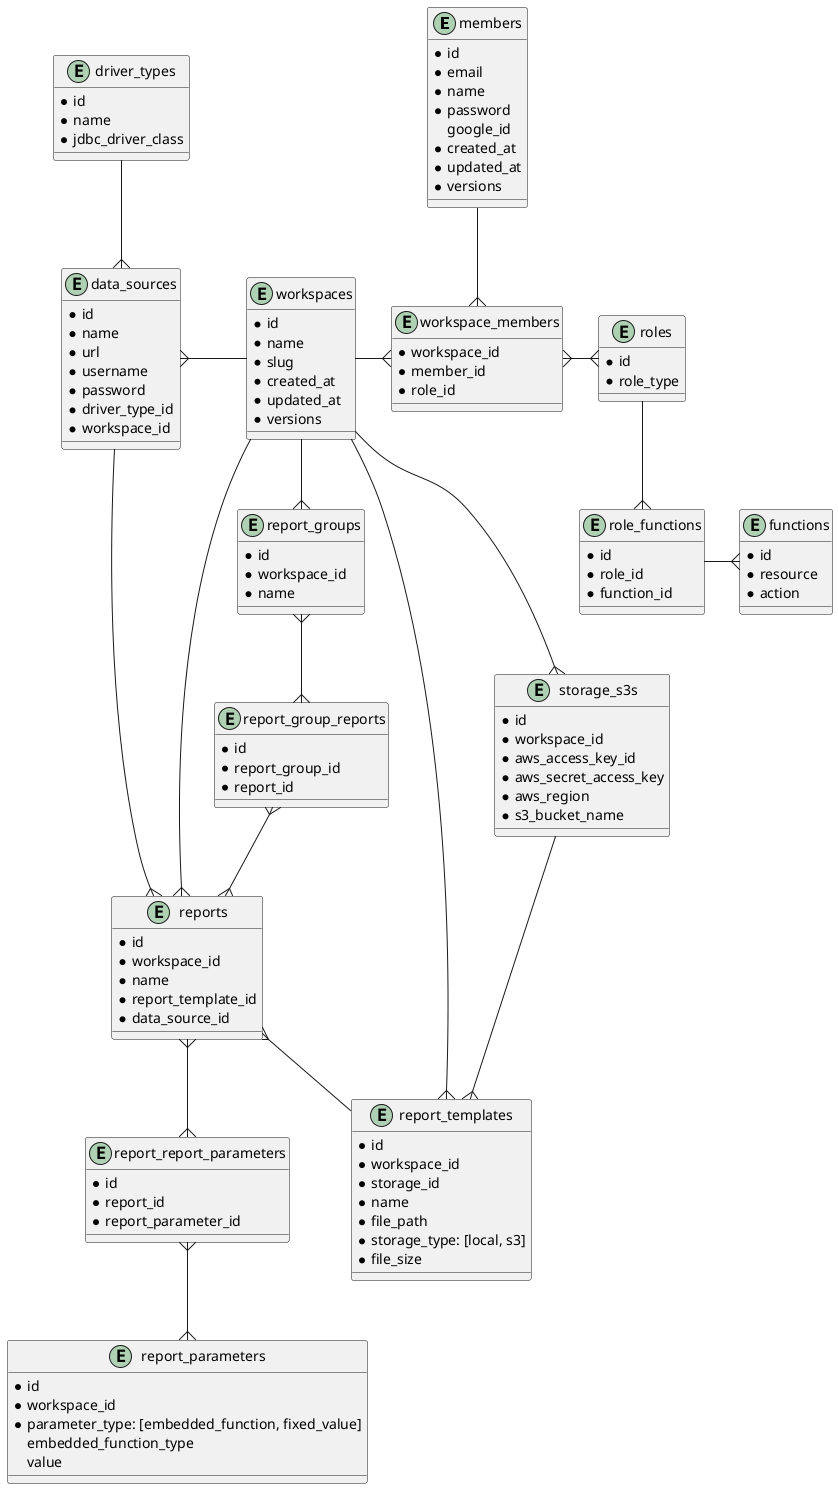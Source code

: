 @startuml

entity members {
  * id
  * email
  * name
  * password
    google_id
  * created_at
  * updated_at
  * versions
}

entity workspaces {
  * id
  * name
  * slug
  * created_at
  * updated_at
  * versions
}

entity workspace_members {
  * workspace_id
  * member_id
  * role_id
}

entity roles {
  * id
  * role_type
}

entity functions {
  * id
  * resource
  * action
}

entity role_functions {
  * id
  * role_id
  * function_id
}

entity data_sources {
  * id
  * name
  * url
  * username
  * password
  * driver_type_id
  * workspace_id
}

entity driver_types {
  * id
  * name
  * jdbc_driver_class
}

entity reports {
  * id
  * workspace_id
  * name
  * report_template_id
  * data_source_id
}

entity report_templates {
  * id
  * workspace_id
  * storage_id
  * name
  * file_path
  * storage_type: [local, s3]
  * file_size
}

entity report_parameters {
  * id
  * workspace_id
  * parameter_type: [embedded_function, fixed_value]
    embedded_function_type
    value
}

entity report_report_parameters {
  * id
  * report_id
  * report_parameter_id
}

entity report_groups {
  * id
  * workspace_id
  * name
}

entity report_group_reports {
  * id
  * report_group_id
  * report_id
}

entity storage_s3s {
  * id
  * workspace_id
  * aws_access_key_id
  * aws_secret_access_key
  * aws_region
  * s3_bucket_name
}

workspaces --r{ workspace_members
workspace_members }--u members
workspace_members }--r{ roles
roles --{ role_functions
role_functions --r{ functions
workspaces --l{ data_sources
workspaces --{ reports
workspaces --{ report_templates
workspaces --{ report_groups
reports }-- report_templates
report_groups }--{ report_group_reports
report_group_reports }--{ reports
reports }--{ report_report_parameters
report_report_parameters }--{ report_parameters
driver_types --{ data_sources
data_sources --{ reports
workspaces --r{ storage_s3s
storage_s3s --{ report_templates

@enduml
